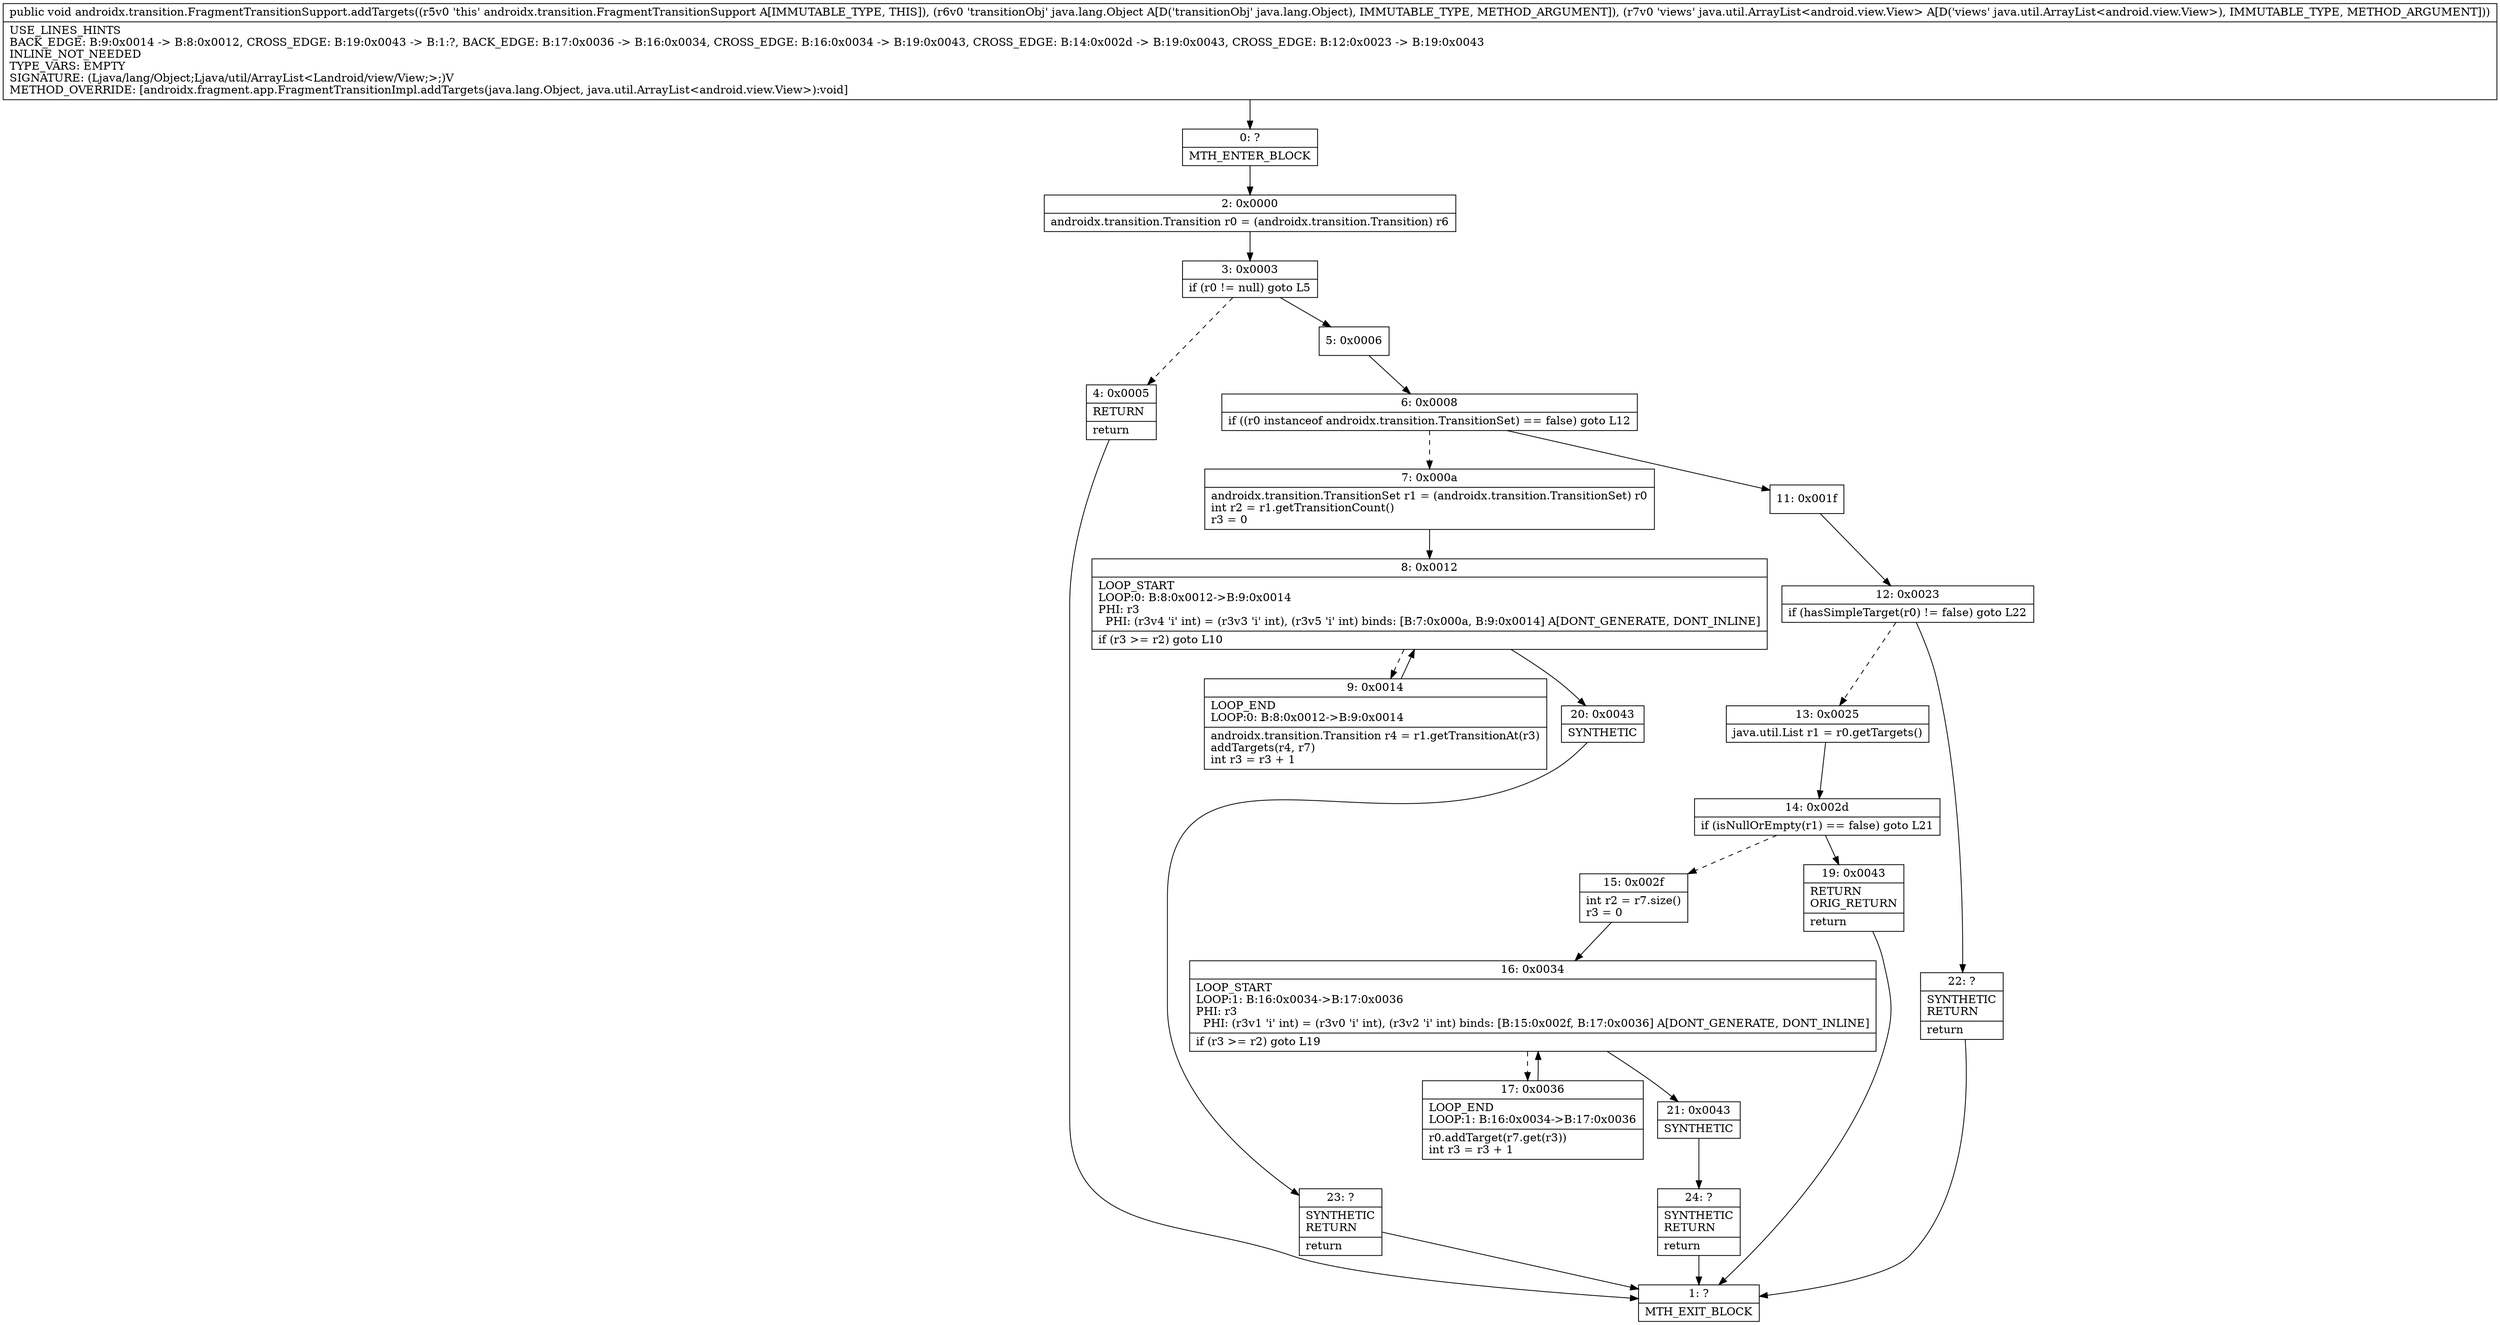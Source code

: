 digraph "CFG forandroidx.transition.FragmentTransitionSupport.addTargets(Ljava\/lang\/Object;Ljava\/util\/ArrayList;)V" {
Node_0 [shape=record,label="{0\:\ ?|MTH_ENTER_BLOCK\l}"];
Node_2 [shape=record,label="{2\:\ 0x0000|androidx.transition.Transition r0 = (androidx.transition.Transition) r6\l}"];
Node_3 [shape=record,label="{3\:\ 0x0003|if (r0 != null) goto L5\l}"];
Node_4 [shape=record,label="{4\:\ 0x0005|RETURN\l|return\l}"];
Node_1 [shape=record,label="{1\:\ ?|MTH_EXIT_BLOCK\l}"];
Node_5 [shape=record,label="{5\:\ 0x0006}"];
Node_6 [shape=record,label="{6\:\ 0x0008|if ((r0 instanceof androidx.transition.TransitionSet) == false) goto L12\l}"];
Node_7 [shape=record,label="{7\:\ 0x000a|androidx.transition.TransitionSet r1 = (androidx.transition.TransitionSet) r0\lint r2 = r1.getTransitionCount()\lr3 = 0\l}"];
Node_8 [shape=record,label="{8\:\ 0x0012|LOOP_START\lLOOP:0: B:8:0x0012\-\>B:9:0x0014\lPHI: r3 \l  PHI: (r3v4 'i' int) = (r3v3 'i' int), (r3v5 'i' int) binds: [B:7:0x000a, B:9:0x0014] A[DONT_GENERATE, DONT_INLINE]\l|if (r3 \>= r2) goto L10\l}"];
Node_9 [shape=record,label="{9\:\ 0x0014|LOOP_END\lLOOP:0: B:8:0x0012\-\>B:9:0x0014\l|androidx.transition.Transition r4 = r1.getTransitionAt(r3)\laddTargets(r4, r7)\lint r3 = r3 + 1\l}"];
Node_20 [shape=record,label="{20\:\ 0x0043|SYNTHETIC\l}"];
Node_23 [shape=record,label="{23\:\ ?|SYNTHETIC\lRETURN\l|return\l}"];
Node_11 [shape=record,label="{11\:\ 0x001f}"];
Node_12 [shape=record,label="{12\:\ 0x0023|if (hasSimpleTarget(r0) != false) goto L22\l}"];
Node_13 [shape=record,label="{13\:\ 0x0025|java.util.List r1 = r0.getTargets()\l}"];
Node_14 [shape=record,label="{14\:\ 0x002d|if (isNullOrEmpty(r1) == false) goto L21\l}"];
Node_15 [shape=record,label="{15\:\ 0x002f|int r2 = r7.size()\lr3 = 0\l}"];
Node_16 [shape=record,label="{16\:\ 0x0034|LOOP_START\lLOOP:1: B:16:0x0034\-\>B:17:0x0036\lPHI: r3 \l  PHI: (r3v1 'i' int) = (r3v0 'i' int), (r3v2 'i' int) binds: [B:15:0x002f, B:17:0x0036] A[DONT_GENERATE, DONT_INLINE]\l|if (r3 \>= r2) goto L19\l}"];
Node_17 [shape=record,label="{17\:\ 0x0036|LOOP_END\lLOOP:1: B:16:0x0034\-\>B:17:0x0036\l|r0.addTarget(r7.get(r3))\lint r3 = r3 + 1\l}"];
Node_21 [shape=record,label="{21\:\ 0x0043|SYNTHETIC\l}"];
Node_24 [shape=record,label="{24\:\ ?|SYNTHETIC\lRETURN\l|return\l}"];
Node_19 [shape=record,label="{19\:\ 0x0043|RETURN\lORIG_RETURN\l|return\l}"];
Node_22 [shape=record,label="{22\:\ ?|SYNTHETIC\lRETURN\l|return\l}"];
MethodNode[shape=record,label="{public void androidx.transition.FragmentTransitionSupport.addTargets((r5v0 'this' androidx.transition.FragmentTransitionSupport A[IMMUTABLE_TYPE, THIS]), (r6v0 'transitionObj' java.lang.Object A[D('transitionObj' java.lang.Object), IMMUTABLE_TYPE, METHOD_ARGUMENT]), (r7v0 'views' java.util.ArrayList\<android.view.View\> A[D('views' java.util.ArrayList\<android.view.View\>), IMMUTABLE_TYPE, METHOD_ARGUMENT]))  | USE_LINES_HINTS\lBACK_EDGE: B:9:0x0014 \-\> B:8:0x0012, CROSS_EDGE: B:19:0x0043 \-\> B:1:?, BACK_EDGE: B:17:0x0036 \-\> B:16:0x0034, CROSS_EDGE: B:16:0x0034 \-\> B:19:0x0043, CROSS_EDGE: B:14:0x002d \-\> B:19:0x0043, CROSS_EDGE: B:12:0x0023 \-\> B:19:0x0043\lINLINE_NOT_NEEDED\lTYPE_VARS: EMPTY\lSIGNATURE: (Ljava\/lang\/Object;Ljava\/util\/ArrayList\<Landroid\/view\/View;\>;)V\lMETHOD_OVERRIDE: [androidx.fragment.app.FragmentTransitionImpl.addTargets(java.lang.Object, java.util.ArrayList\<android.view.View\>):void]\l}"];
MethodNode -> Node_0;Node_0 -> Node_2;
Node_2 -> Node_3;
Node_3 -> Node_4[style=dashed];
Node_3 -> Node_5;
Node_4 -> Node_1;
Node_5 -> Node_6;
Node_6 -> Node_7[style=dashed];
Node_6 -> Node_11;
Node_7 -> Node_8;
Node_8 -> Node_9[style=dashed];
Node_8 -> Node_20;
Node_9 -> Node_8;
Node_20 -> Node_23;
Node_23 -> Node_1;
Node_11 -> Node_12;
Node_12 -> Node_13[style=dashed];
Node_12 -> Node_22;
Node_13 -> Node_14;
Node_14 -> Node_15[style=dashed];
Node_14 -> Node_19;
Node_15 -> Node_16;
Node_16 -> Node_17[style=dashed];
Node_16 -> Node_21;
Node_17 -> Node_16;
Node_21 -> Node_24;
Node_24 -> Node_1;
Node_19 -> Node_1;
Node_22 -> Node_1;
}


